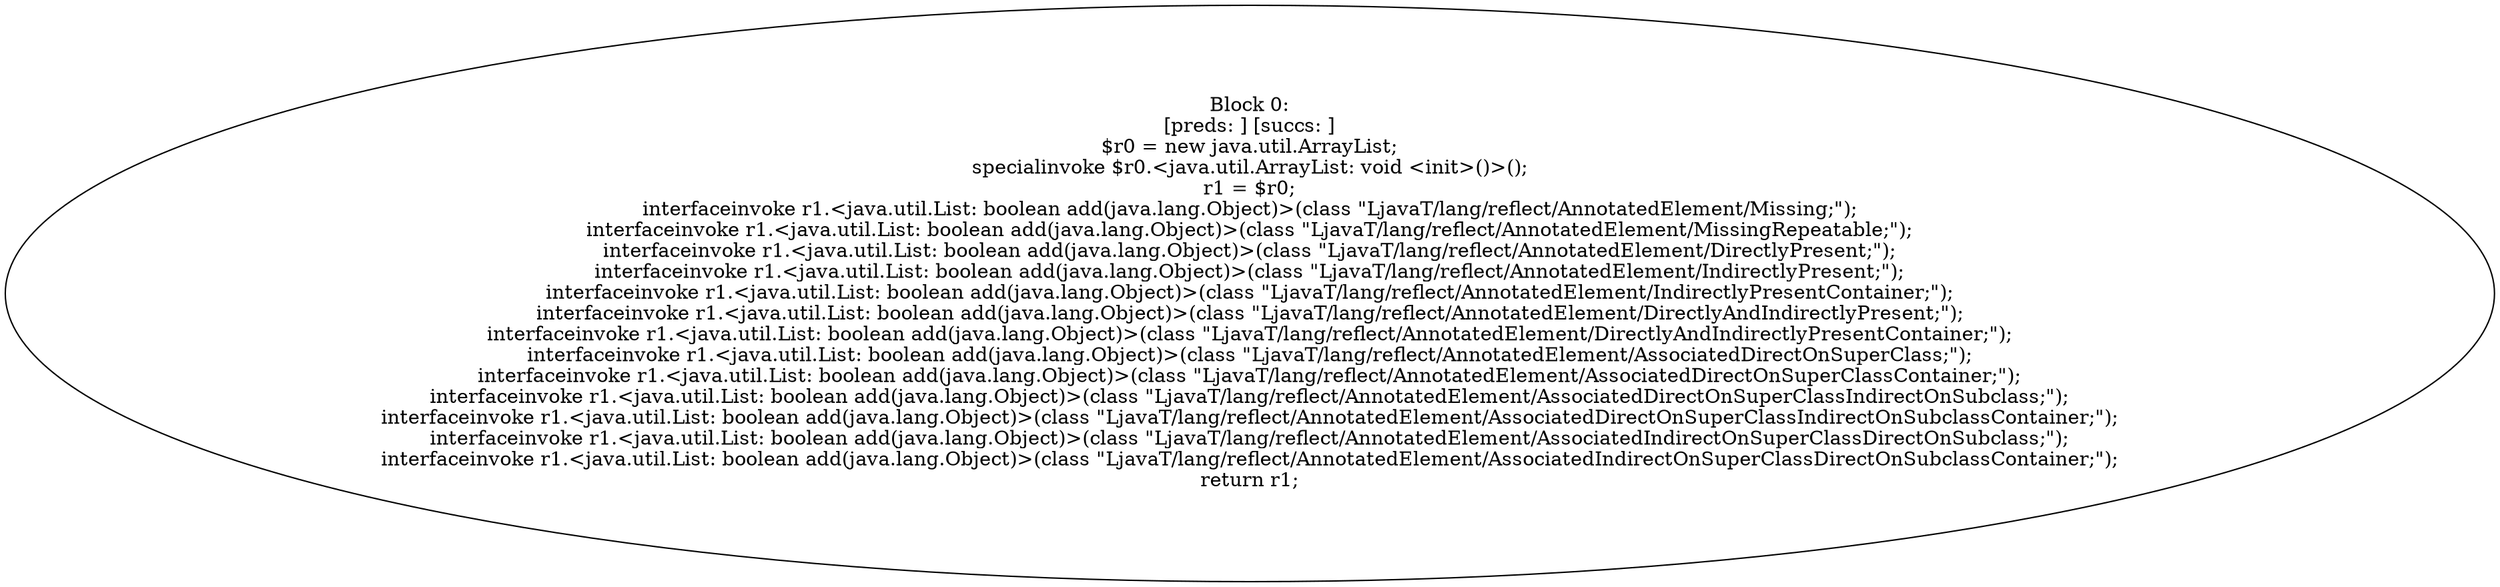 digraph "unitGraph" {
    "Block 0:
[preds: ] [succs: ]
$r0 = new java.util.ArrayList;
specialinvoke $r0.<java.util.ArrayList: void <init>()>();
r1 = $r0;
interfaceinvoke r1.<java.util.List: boolean add(java.lang.Object)>(class \"LjavaT/lang/reflect/AnnotatedElement/Missing;\");
interfaceinvoke r1.<java.util.List: boolean add(java.lang.Object)>(class \"LjavaT/lang/reflect/AnnotatedElement/MissingRepeatable;\");
interfaceinvoke r1.<java.util.List: boolean add(java.lang.Object)>(class \"LjavaT/lang/reflect/AnnotatedElement/DirectlyPresent;\");
interfaceinvoke r1.<java.util.List: boolean add(java.lang.Object)>(class \"LjavaT/lang/reflect/AnnotatedElement/IndirectlyPresent;\");
interfaceinvoke r1.<java.util.List: boolean add(java.lang.Object)>(class \"LjavaT/lang/reflect/AnnotatedElement/IndirectlyPresentContainer;\");
interfaceinvoke r1.<java.util.List: boolean add(java.lang.Object)>(class \"LjavaT/lang/reflect/AnnotatedElement/DirectlyAndIndirectlyPresent;\");
interfaceinvoke r1.<java.util.List: boolean add(java.lang.Object)>(class \"LjavaT/lang/reflect/AnnotatedElement/DirectlyAndIndirectlyPresentContainer;\");
interfaceinvoke r1.<java.util.List: boolean add(java.lang.Object)>(class \"LjavaT/lang/reflect/AnnotatedElement/AssociatedDirectOnSuperClass;\");
interfaceinvoke r1.<java.util.List: boolean add(java.lang.Object)>(class \"LjavaT/lang/reflect/AnnotatedElement/AssociatedDirectOnSuperClassContainer;\");
interfaceinvoke r1.<java.util.List: boolean add(java.lang.Object)>(class \"LjavaT/lang/reflect/AnnotatedElement/AssociatedDirectOnSuperClassIndirectOnSubclass;\");
interfaceinvoke r1.<java.util.List: boolean add(java.lang.Object)>(class \"LjavaT/lang/reflect/AnnotatedElement/AssociatedDirectOnSuperClassIndirectOnSubclassContainer;\");
interfaceinvoke r1.<java.util.List: boolean add(java.lang.Object)>(class \"LjavaT/lang/reflect/AnnotatedElement/AssociatedIndirectOnSuperClassDirectOnSubclass;\");
interfaceinvoke r1.<java.util.List: boolean add(java.lang.Object)>(class \"LjavaT/lang/reflect/AnnotatedElement/AssociatedIndirectOnSuperClassDirectOnSubclassContainer;\");
return r1;
"
}
